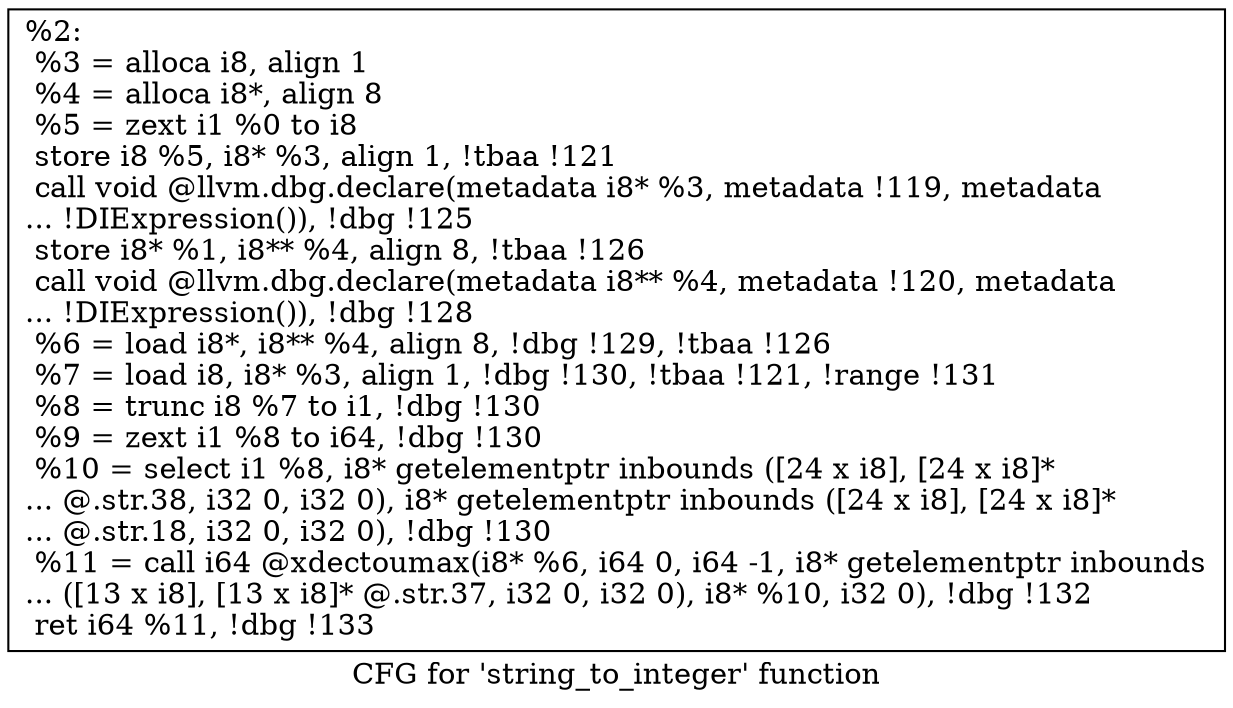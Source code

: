 digraph "CFG for 'string_to_integer' function" {
	label="CFG for 'string_to_integer' function";

	Node0xe6aaf0 [shape=record,label="{%2:\l  %3 = alloca i8, align 1\l  %4 = alloca i8*, align 8\l  %5 = zext i1 %0 to i8\l  store i8 %5, i8* %3, align 1, !tbaa !121\l  call void @llvm.dbg.declare(metadata i8* %3, metadata !119, metadata\l... !DIExpression()), !dbg !125\l  store i8* %1, i8** %4, align 8, !tbaa !126\l  call void @llvm.dbg.declare(metadata i8** %4, metadata !120, metadata\l... !DIExpression()), !dbg !128\l  %6 = load i8*, i8** %4, align 8, !dbg !129, !tbaa !126\l  %7 = load i8, i8* %3, align 1, !dbg !130, !tbaa !121, !range !131\l  %8 = trunc i8 %7 to i1, !dbg !130\l  %9 = zext i1 %8 to i64, !dbg !130\l  %10 = select i1 %8, i8* getelementptr inbounds ([24 x i8], [24 x i8]*\l... @.str.38, i32 0, i32 0), i8* getelementptr inbounds ([24 x i8], [24 x i8]*\l... @.str.18, i32 0, i32 0), !dbg !130\l  %11 = call i64 @xdectoumax(i8* %6, i64 0, i64 -1, i8* getelementptr inbounds\l... ([13 x i8], [13 x i8]* @.str.37, i32 0, i32 0), i8* %10, i32 0), !dbg !132\l  ret i64 %11, !dbg !133\l}"];
}
